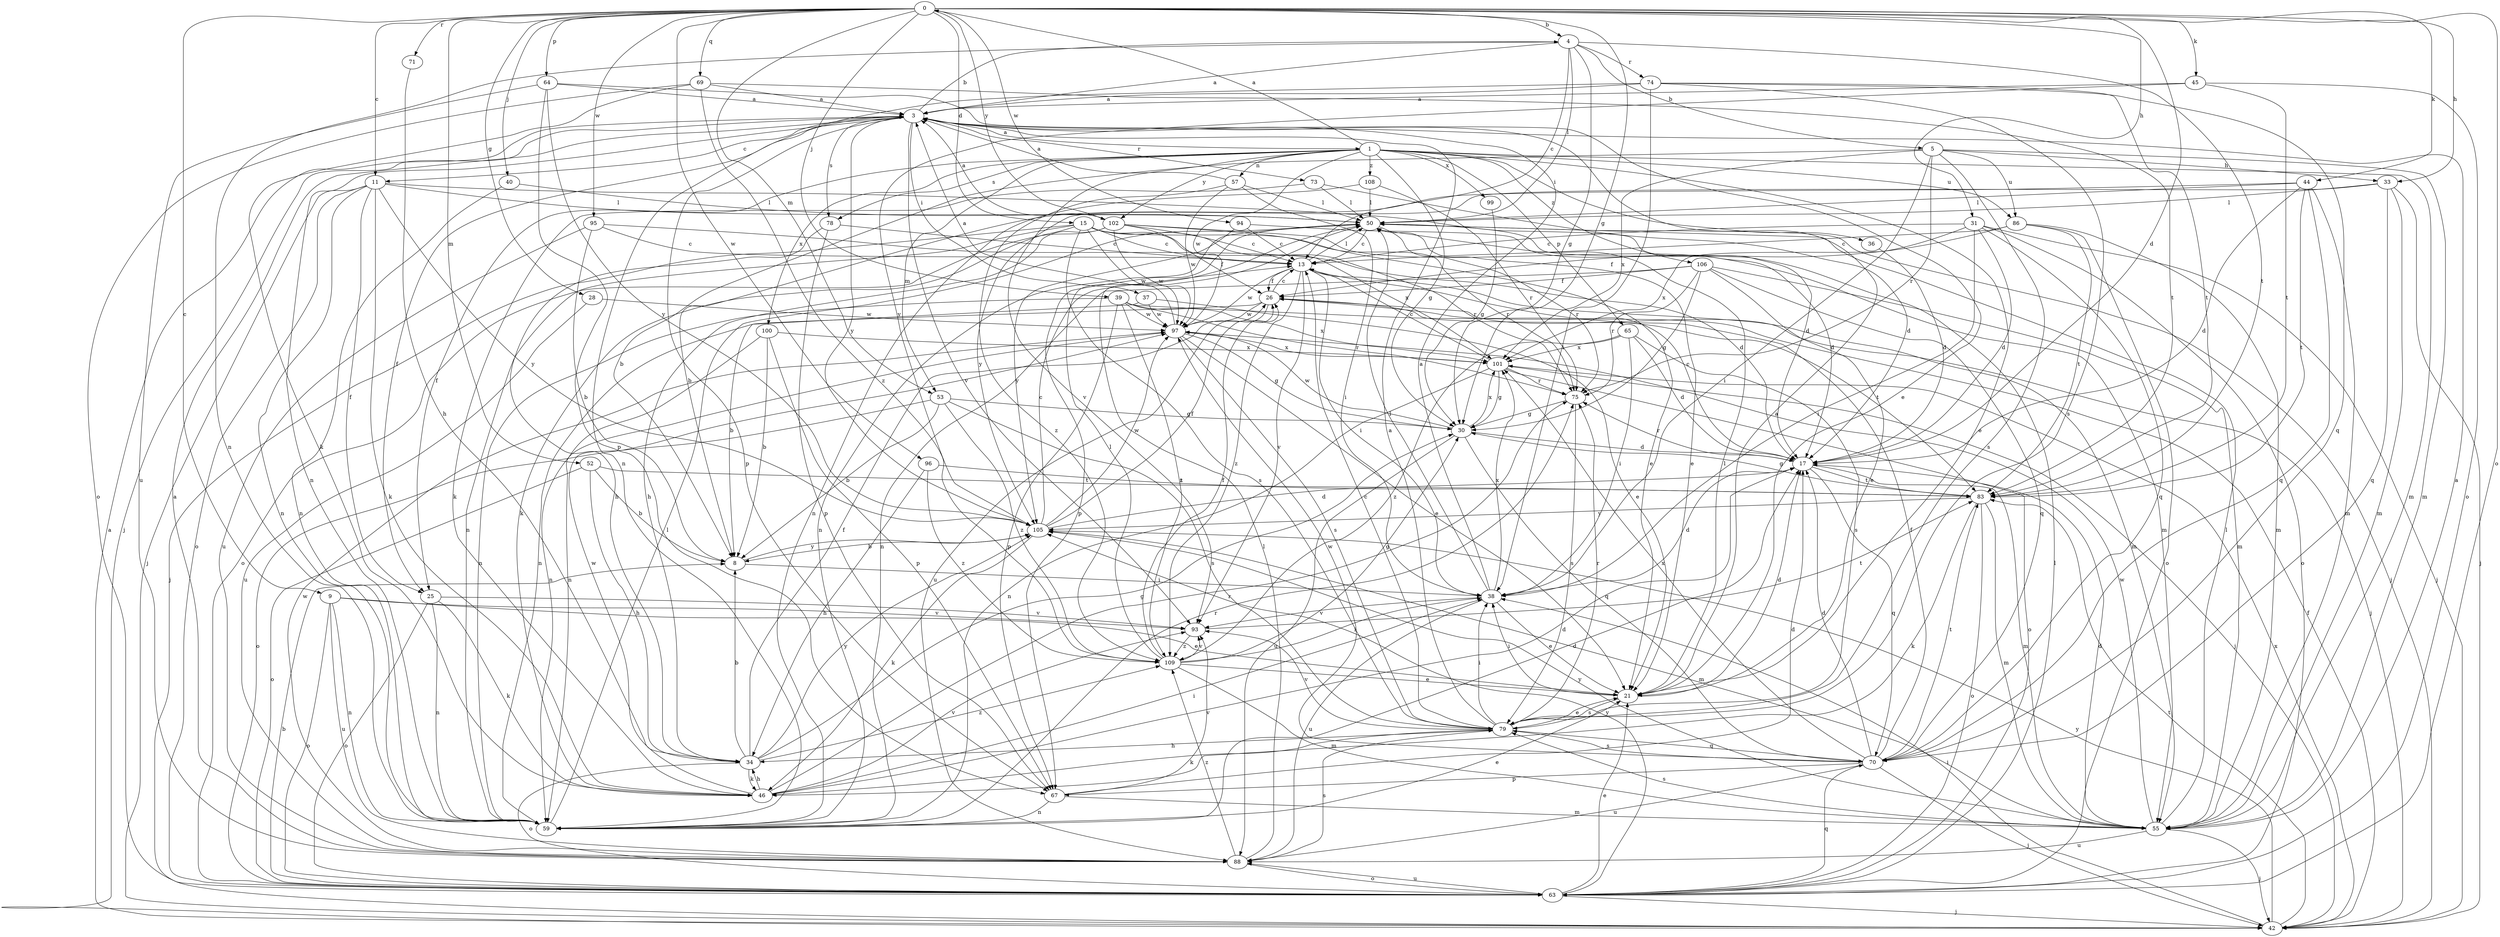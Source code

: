 strict digraph  {
0;
1;
3;
4;
5;
8;
9;
11;
13;
15;
17;
21;
25;
26;
28;
30;
31;
33;
34;
36;
37;
38;
39;
40;
42;
44;
45;
46;
50;
52;
53;
55;
57;
59;
63;
64;
65;
67;
69;
70;
71;
73;
74;
75;
78;
79;
83;
86;
88;
93;
94;
95;
96;
97;
99;
100;
101;
102;
105;
106;
108;
109;
0 -> 4  [label=b];
0 -> 9  [label=c];
0 -> 11  [label=c];
0 -> 15  [label=d];
0 -> 17  [label=d];
0 -> 28  [label=g];
0 -> 30  [label=g];
0 -> 31  [label=h];
0 -> 33  [label=h];
0 -> 39  [label=j];
0 -> 40  [label=j];
0 -> 44  [label=k];
0 -> 45  [label=k];
0 -> 52  [label=m];
0 -> 53  [label=m];
0 -> 63  [label=o];
0 -> 64  [label=p];
0 -> 69  [label=q];
0 -> 71  [label=r];
0 -> 94  [label=w];
0 -> 95  [label=w];
0 -> 96  [label=w];
0 -> 102  [label=y];
1 -> 0  [label=a];
1 -> 21  [label=e];
1 -> 25  [label=f];
1 -> 30  [label=g];
1 -> 36  [label=i];
1 -> 53  [label=m];
1 -> 55  [label=m];
1 -> 57  [label=n];
1 -> 65  [label=p];
1 -> 78  [label=s];
1 -> 86  [label=u];
1 -> 93  [label=v];
1 -> 97  [label=w];
1 -> 99  [label=x];
1 -> 100  [label=x];
1 -> 102  [label=y];
1 -> 106  [label=z];
1 -> 108  [label=z];
3 -> 1  [label=a];
3 -> 4  [label=b];
3 -> 11  [label=c];
3 -> 25  [label=f];
3 -> 37  [label=i];
3 -> 42  [label=j];
3 -> 59  [label=n];
3 -> 67  [label=p];
3 -> 73  [label=r];
3 -> 78  [label=s];
3 -> 93  [label=v];
3 -> 105  [label=y];
4 -> 3  [label=a];
4 -> 5  [label=b];
4 -> 13  [label=c];
4 -> 30  [label=g];
4 -> 50  [label=l];
4 -> 59  [label=n];
4 -> 74  [label=r];
4 -> 83  [label=t];
5 -> 8  [label=b];
5 -> 33  [label=h];
5 -> 38  [label=i];
5 -> 55  [label=m];
5 -> 75  [label=r];
5 -> 79  [label=s];
5 -> 86  [label=u];
5 -> 101  [label=x];
8 -> 38  [label=i];
8 -> 105  [label=y];
9 -> 21  [label=e];
9 -> 59  [label=n];
9 -> 63  [label=o];
9 -> 88  [label=u];
9 -> 93  [label=v];
11 -> 17  [label=d];
11 -> 25  [label=f];
11 -> 42  [label=j];
11 -> 46  [label=k];
11 -> 50  [label=l];
11 -> 59  [label=n];
11 -> 63  [label=o];
11 -> 105  [label=y];
13 -> 26  [label=f];
13 -> 38  [label=i];
13 -> 50  [label=l];
13 -> 55  [label=m];
13 -> 93  [label=v];
13 -> 97  [label=w];
13 -> 109  [label=z];
15 -> 13  [label=c];
15 -> 21  [label=e];
15 -> 42  [label=j];
15 -> 46  [label=k];
15 -> 59  [label=n];
15 -> 75  [label=r];
15 -> 79  [label=s];
15 -> 97  [label=w];
15 -> 101  [label=x];
17 -> 13  [label=c];
17 -> 55  [label=m];
17 -> 70  [label=q];
17 -> 75  [label=r];
17 -> 83  [label=t];
21 -> 3  [label=a];
21 -> 17  [label=d];
21 -> 38  [label=i];
21 -> 50  [label=l];
21 -> 79  [label=s];
25 -> 46  [label=k];
25 -> 59  [label=n];
25 -> 63  [label=o];
25 -> 93  [label=v];
26 -> 13  [label=c];
26 -> 42  [label=j];
26 -> 59  [label=n];
26 -> 88  [label=u];
26 -> 97  [label=w];
28 -> 88  [label=u];
28 -> 97  [label=w];
30 -> 17  [label=d];
30 -> 70  [label=q];
30 -> 88  [label=u];
30 -> 97  [label=w];
30 -> 101  [label=x];
31 -> 13  [label=c];
31 -> 17  [label=d];
31 -> 38  [label=i];
31 -> 42  [label=j];
31 -> 63  [label=o];
31 -> 70  [label=q];
31 -> 101  [label=x];
33 -> 42  [label=j];
33 -> 50  [label=l];
33 -> 55  [label=m];
33 -> 70  [label=q];
33 -> 105  [label=y];
34 -> 8  [label=b];
34 -> 26  [label=f];
34 -> 30  [label=g];
34 -> 46  [label=k];
34 -> 63  [label=o];
34 -> 105  [label=y];
34 -> 109  [label=z];
36 -> 17  [label=d];
37 -> 8  [label=b];
37 -> 21  [label=e];
37 -> 97  [label=w];
38 -> 3  [label=a];
38 -> 17  [label=d];
38 -> 21  [label=e];
38 -> 50  [label=l];
38 -> 88  [label=u];
38 -> 93  [label=v];
38 -> 101  [label=x];
39 -> 59  [label=n];
39 -> 67  [label=p];
39 -> 75  [label=r];
39 -> 83  [label=t];
39 -> 97  [label=w];
39 -> 101  [label=x];
39 -> 109  [label=z];
40 -> 50  [label=l];
40 -> 59  [label=n];
42 -> 3  [label=a];
42 -> 26  [label=f];
42 -> 38  [label=i];
42 -> 83  [label=t];
42 -> 101  [label=x];
42 -> 105  [label=y];
44 -> 8  [label=b];
44 -> 17  [label=d];
44 -> 50  [label=l];
44 -> 55  [label=m];
44 -> 70  [label=q];
44 -> 83  [label=t];
45 -> 3  [label=a];
45 -> 63  [label=o];
45 -> 83  [label=t];
45 -> 105  [label=y];
46 -> 17  [label=d];
46 -> 34  [label=h];
46 -> 38  [label=i];
46 -> 75  [label=r];
46 -> 93  [label=v];
46 -> 97  [label=w];
50 -> 13  [label=c];
50 -> 21  [label=e];
50 -> 42  [label=j];
50 -> 59  [label=n];
50 -> 67  [label=p];
50 -> 75  [label=r];
52 -> 8  [label=b];
52 -> 34  [label=h];
52 -> 63  [label=o];
52 -> 83  [label=t];
53 -> 8  [label=b];
53 -> 30  [label=g];
53 -> 63  [label=o];
53 -> 79  [label=s];
53 -> 109  [label=z];
55 -> 3  [label=a];
55 -> 17  [label=d];
55 -> 42  [label=j];
55 -> 50  [label=l];
55 -> 79  [label=s];
55 -> 88  [label=u];
55 -> 97  [label=w];
55 -> 105  [label=y];
57 -> 3  [label=a];
57 -> 38  [label=i];
57 -> 50  [label=l];
57 -> 97  [label=w];
57 -> 109  [label=z];
59 -> 17  [label=d];
59 -> 21  [label=e];
59 -> 50  [label=l];
59 -> 75  [label=r];
63 -> 8  [label=b];
63 -> 21  [label=e];
63 -> 42  [label=j];
63 -> 50  [label=l];
63 -> 70  [label=q];
63 -> 88  [label=u];
63 -> 105  [label=y];
64 -> 3  [label=a];
64 -> 21  [label=e];
64 -> 67  [label=p];
64 -> 88  [label=u];
64 -> 105  [label=y];
65 -> 17  [label=d];
65 -> 38  [label=i];
65 -> 79  [label=s];
65 -> 101  [label=x];
65 -> 109  [label=z];
67 -> 17  [label=d];
67 -> 55  [label=m];
67 -> 59  [label=n];
67 -> 93  [label=v];
69 -> 3  [label=a];
69 -> 46  [label=k];
69 -> 63  [label=o];
69 -> 83  [label=t];
69 -> 109  [label=z];
70 -> 17  [label=d];
70 -> 26  [label=f];
70 -> 42  [label=j];
70 -> 67  [label=p];
70 -> 79  [label=s];
70 -> 83  [label=t];
70 -> 88  [label=u];
70 -> 97  [label=w];
70 -> 101  [label=x];
71 -> 34  [label=h];
73 -> 17  [label=d];
73 -> 46  [label=k];
73 -> 50  [label=l];
74 -> 3  [label=a];
74 -> 38  [label=i];
74 -> 59  [label=n];
74 -> 70  [label=q];
74 -> 79  [label=s];
74 -> 83  [label=t];
75 -> 30  [label=g];
75 -> 79  [label=s];
78 -> 13  [label=c];
78 -> 34  [label=h];
78 -> 67  [label=p];
79 -> 3  [label=a];
79 -> 13  [label=c];
79 -> 21  [label=e];
79 -> 34  [label=h];
79 -> 38  [label=i];
79 -> 46  [label=k];
79 -> 70  [label=q];
79 -> 75  [label=r];
79 -> 93  [label=v];
83 -> 30  [label=g];
83 -> 46  [label=k];
83 -> 55  [label=m];
83 -> 63  [label=o];
83 -> 105  [label=y];
86 -> 13  [label=c];
86 -> 26  [label=f];
86 -> 55  [label=m];
86 -> 63  [label=o];
86 -> 83  [label=t];
88 -> 3  [label=a];
88 -> 50  [label=l];
88 -> 63  [label=o];
88 -> 79  [label=s];
88 -> 97  [label=w];
88 -> 109  [label=z];
93 -> 83  [label=t];
93 -> 109  [label=z];
94 -> 13  [label=c];
94 -> 17  [label=d];
94 -> 105  [label=y];
95 -> 8  [label=b];
95 -> 13  [label=c];
95 -> 17  [label=d];
95 -> 88  [label=u];
96 -> 34  [label=h];
96 -> 83  [label=t];
96 -> 109  [label=z];
97 -> 3  [label=a];
97 -> 21  [label=e];
97 -> 30  [label=g];
97 -> 59  [label=n];
97 -> 79  [label=s];
97 -> 101  [label=x];
99 -> 30  [label=g];
100 -> 8  [label=b];
100 -> 59  [label=n];
100 -> 67  [label=p];
100 -> 101  [label=x];
101 -> 13  [label=c];
101 -> 30  [label=g];
101 -> 42  [label=j];
101 -> 59  [label=n];
101 -> 63  [label=o];
101 -> 75  [label=r];
102 -> 3  [label=a];
102 -> 13  [label=c];
102 -> 26  [label=f];
102 -> 34  [label=h];
102 -> 55  [label=m];
102 -> 63  [label=o];
102 -> 75  [label=r];
102 -> 97  [label=w];
105 -> 8  [label=b];
105 -> 13  [label=c];
105 -> 17  [label=d];
105 -> 26  [label=f];
105 -> 46  [label=k];
105 -> 55  [label=m];
105 -> 97  [label=w];
106 -> 21  [label=e];
106 -> 26  [label=f];
106 -> 30  [label=g];
106 -> 55  [label=m];
106 -> 59  [label=n];
106 -> 70  [label=q];
106 -> 75  [label=r];
108 -> 50  [label=l];
108 -> 59  [label=n];
108 -> 75  [label=r];
109 -> 21  [label=e];
109 -> 26  [label=f];
109 -> 30  [label=g];
109 -> 38  [label=i];
109 -> 50  [label=l];
109 -> 55  [label=m];
109 -> 93  [label=v];
}
